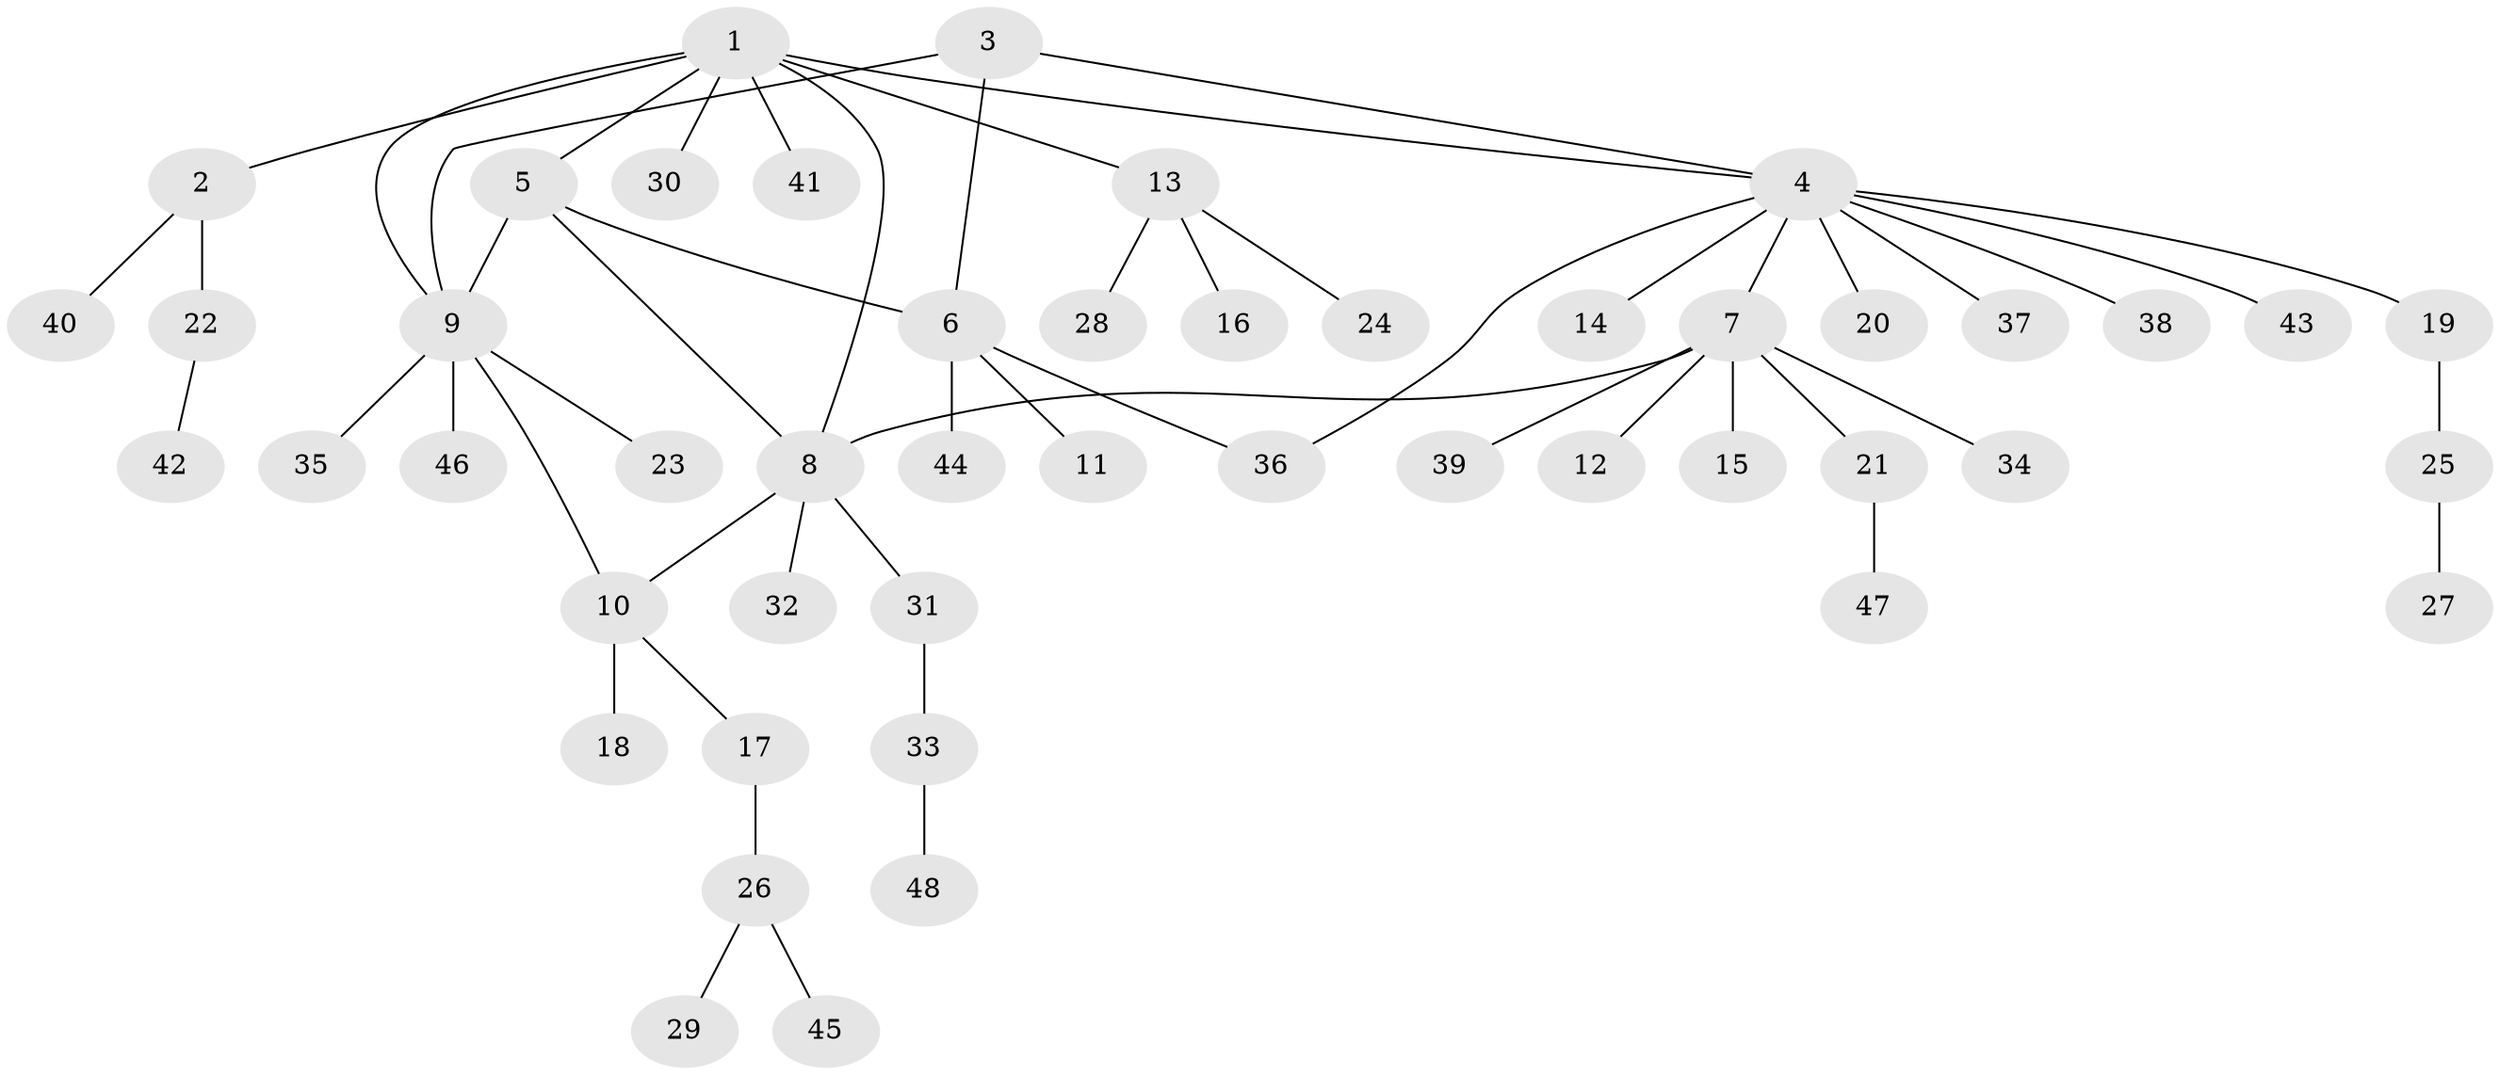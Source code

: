 // coarse degree distribution, {8: 0.05555555555555555, 3: 0.08333333333333333, 10: 0.027777777777777776, 5: 0.027777777777777776, 6: 0.027777777777777776, 4: 0.027777777777777776, 1: 0.6666666666666666, 2: 0.08333333333333333}
// Generated by graph-tools (version 1.1) at 2025/42/03/06/25 10:42:13]
// undirected, 48 vertices, 54 edges
graph export_dot {
graph [start="1"]
  node [color=gray90,style=filled];
  1;
  2;
  3;
  4;
  5;
  6;
  7;
  8;
  9;
  10;
  11;
  12;
  13;
  14;
  15;
  16;
  17;
  18;
  19;
  20;
  21;
  22;
  23;
  24;
  25;
  26;
  27;
  28;
  29;
  30;
  31;
  32;
  33;
  34;
  35;
  36;
  37;
  38;
  39;
  40;
  41;
  42;
  43;
  44;
  45;
  46;
  47;
  48;
  1 -- 2;
  1 -- 4;
  1 -- 5;
  1 -- 8;
  1 -- 9;
  1 -- 13;
  1 -- 30;
  1 -- 41;
  2 -- 22;
  2 -- 40;
  3 -- 4;
  3 -- 6;
  3 -- 9;
  4 -- 7;
  4 -- 14;
  4 -- 19;
  4 -- 20;
  4 -- 36;
  4 -- 37;
  4 -- 38;
  4 -- 43;
  5 -- 6;
  5 -- 8;
  5 -- 9;
  6 -- 11;
  6 -- 36;
  6 -- 44;
  7 -- 8;
  7 -- 12;
  7 -- 15;
  7 -- 21;
  7 -- 34;
  7 -- 39;
  8 -- 10;
  8 -- 31;
  8 -- 32;
  9 -- 10;
  9 -- 23;
  9 -- 35;
  9 -- 46;
  10 -- 17;
  10 -- 18;
  13 -- 16;
  13 -- 24;
  13 -- 28;
  17 -- 26;
  19 -- 25;
  21 -- 47;
  22 -- 42;
  25 -- 27;
  26 -- 29;
  26 -- 45;
  31 -- 33;
  33 -- 48;
}
